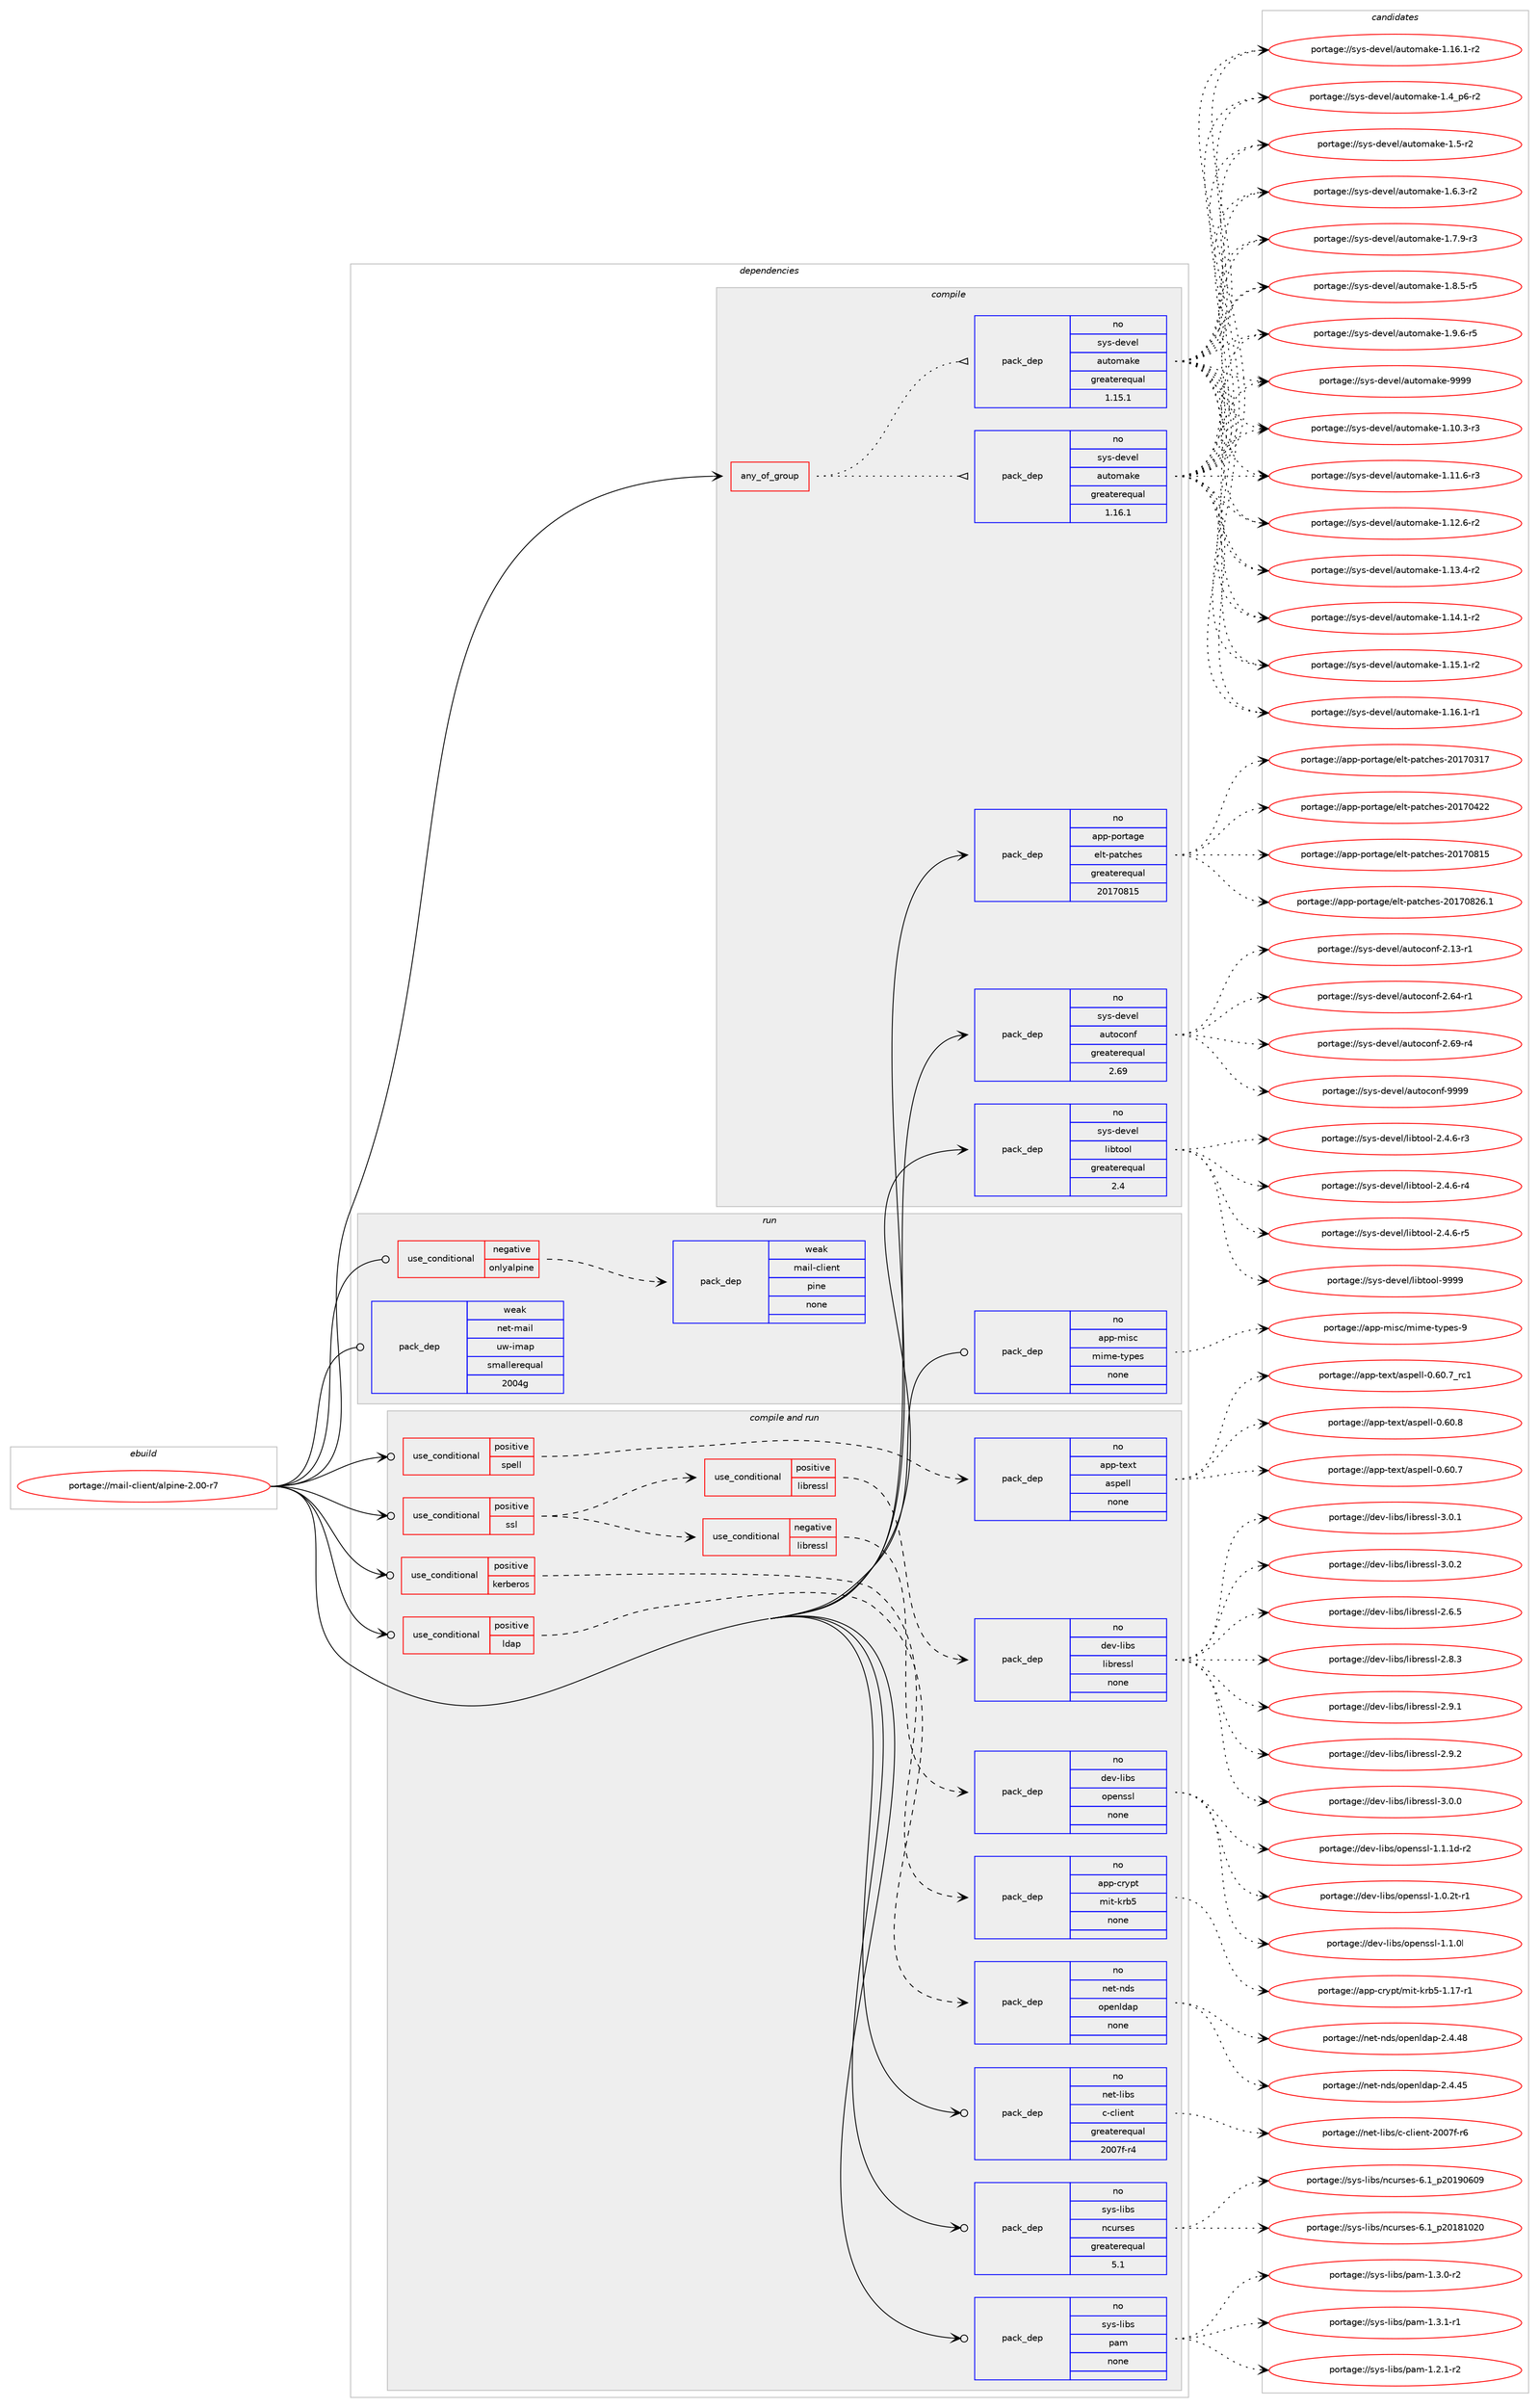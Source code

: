digraph prolog {

# *************
# Graph options
# *************

newrank=true;
concentrate=true;
compound=true;
graph [rankdir=LR,fontname=Helvetica,fontsize=10,ranksep=1.5];#, ranksep=2.5, nodesep=0.2];
edge  [arrowhead=vee];
node  [fontname=Helvetica,fontsize=10];

# **********
# The ebuild
# **********

subgraph cluster_leftcol {
color=gray;
rank=same;
label=<<i>ebuild</i>>;
id [label="portage://mail-client/alpine-2.00-r7", color=red, width=4, href="../mail-client/alpine-2.00-r7.svg"];
}

# ****************
# The dependencies
# ****************

subgraph cluster_midcol {
color=gray;
label=<<i>dependencies</i>>;
subgraph cluster_compile {
fillcolor="#eeeeee";
style=filled;
label=<<i>compile</i>>;
subgraph any4729 {
dependency303645 [label=<<TABLE BORDER="0" CELLBORDER="1" CELLSPACING="0" CELLPADDING="4"><TR><TD CELLPADDING="10">any_of_group</TD></TR></TABLE>>, shape=none, color=red];subgraph pack222570 {
dependency303646 [label=<<TABLE BORDER="0" CELLBORDER="1" CELLSPACING="0" CELLPADDING="4" WIDTH="220"><TR><TD ROWSPAN="6" CELLPADDING="30">pack_dep</TD></TR><TR><TD WIDTH="110">no</TD></TR><TR><TD>sys-devel</TD></TR><TR><TD>automake</TD></TR><TR><TD>greaterequal</TD></TR><TR><TD>1.16.1</TD></TR></TABLE>>, shape=none, color=blue];
}
dependency303645:e -> dependency303646:w [weight=20,style="dotted",arrowhead="oinv"];
subgraph pack222571 {
dependency303647 [label=<<TABLE BORDER="0" CELLBORDER="1" CELLSPACING="0" CELLPADDING="4" WIDTH="220"><TR><TD ROWSPAN="6" CELLPADDING="30">pack_dep</TD></TR><TR><TD WIDTH="110">no</TD></TR><TR><TD>sys-devel</TD></TR><TR><TD>automake</TD></TR><TR><TD>greaterequal</TD></TR><TR><TD>1.15.1</TD></TR></TABLE>>, shape=none, color=blue];
}
dependency303645:e -> dependency303647:w [weight=20,style="dotted",arrowhead="oinv"];
}
id:e -> dependency303645:w [weight=20,style="solid",arrowhead="vee"];
subgraph pack222572 {
dependency303648 [label=<<TABLE BORDER="0" CELLBORDER="1" CELLSPACING="0" CELLPADDING="4" WIDTH="220"><TR><TD ROWSPAN="6" CELLPADDING="30">pack_dep</TD></TR><TR><TD WIDTH="110">no</TD></TR><TR><TD>app-portage</TD></TR><TR><TD>elt-patches</TD></TR><TR><TD>greaterequal</TD></TR><TR><TD>20170815</TD></TR></TABLE>>, shape=none, color=blue];
}
id:e -> dependency303648:w [weight=20,style="solid",arrowhead="vee"];
subgraph pack222573 {
dependency303649 [label=<<TABLE BORDER="0" CELLBORDER="1" CELLSPACING="0" CELLPADDING="4" WIDTH="220"><TR><TD ROWSPAN="6" CELLPADDING="30">pack_dep</TD></TR><TR><TD WIDTH="110">no</TD></TR><TR><TD>sys-devel</TD></TR><TR><TD>autoconf</TD></TR><TR><TD>greaterequal</TD></TR><TR><TD>2.69</TD></TR></TABLE>>, shape=none, color=blue];
}
id:e -> dependency303649:w [weight=20,style="solid",arrowhead="vee"];
subgraph pack222574 {
dependency303650 [label=<<TABLE BORDER="0" CELLBORDER="1" CELLSPACING="0" CELLPADDING="4" WIDTH="220"><TR><TD ROWSPAN="6" CELLPADDING="30">pack_dep</TD></TR><TR><TD WIDTH="110">no</TD></TR><TR><TD>sys-devel</TD></TR><TR><TD>libtool</TD></TR><TR><TD>greaterequal</TD></TR><TR><TD>2.4</TD></TR></TABLE>>, shape=none, color=blue];
}
id:e -> dependency303650:w [weight=20,style="solid",arrowhead="vee"];
}
subgraph cluster_compileandrun {
fillcolor="#eeeeee";
style=filled;
label=<<i>compile and run</i>>;
subgraph cond76245 {
dependency303651 [label=<<TABLE BORDER="0" CELLBORDER="1" CELLSPACING="0" CELLPADDING="4"><TR><TD ROWSPAN="3" CELLPADDING="10">use_conditional</TD></TR><TR><TD>positive</TD></TR><TR><TD>kerberos</TD></TR></TABLE>>, shape=none, color=red];
subgraph pack222575 {
dependency303652 [label=<<TABLE BORDER="0" CELLBORDER="1" CELLSPACING="0" CELLPADDING="4" WIDTH="220"><TR><TD ROWSPAN="6" CELLPADDING="30">pack_dep</TD></TR><TR><TD WIDTH="110">no</TD></TR><TR><TD>app-crypt</TD></TR><TR><TD>mit-krb5</TD></TR><TR><TD>none</TD></TR><TR><TD></TD></TR></TABLE>>, shape=none, color=blue];
}
dependency303651:e -> dependency303652:w [weight=20,style="dashed",arrowhead="vee"];
}
id:e -> dependency303651:w [weight=20,style="solid",arrowhead="odotvee"];
subgraph cond76246 {
dependency303653 [label=<<TABLE BORDER="0" CELLBORDER="1" CELLSPACING="0" CELLPADDING="4"><TR><TD ROWSPAN="3" CELLPADDING="10">use_conditional</TD></TR><TR><TD>positive</TD></TR><TR><TD>ldap</TD></TR></TABLE>>, shape=none, color=red];
subgraph pack222576 {
dependency303654 [label=<<TABLE BORDER="0" CELLBORDER="1" CELLSPACING="0" CELLPADDING="4" WIDTH="220"><TR><TD ROWSPAN="6" CELLPADDING="30">pack_dep</TD></TR><TR><TD WIDTH="110">no</TD></TR><TR><TD>net-nds</TD></TR><TR><TD>openldap</TD></TR><TR><TD>none</TD></TR><TR><TD></TD></TR></TABLE>>, shape=none, color=blue];
}
dependency303653:e -> dependency303654:w [weight=20,style="dashed",arrowhead="vee"];
}
id:e -> dependency303653:w [weight=20,style="solid",arrowhead="odotvee"];
subgraph cond76247 {
dependency303655 [label=<<TABLE BORDER="0" CELLBORDER="1" CELLSPACING="0" CELLPADDING="4"><TR><TD ROWSPAN="3" CELLPADDING="10">use_conditional</TD></TR><TR><TD>positive</TD></TR><TR><TD>spell</TD></TR></TABLE>>, shape=none, color=red];
subgraph pack222577 {
dependency303656 [label=<<TABLE BORDER="0" CELLBORDER="1" CELLSPACING="0" CELLPADDING="4" WIDTH="220"><TR><TD ROWSPAN="6" CELLPADDING="30">pack_dep</TD></TR><TR><TD WIDTH="110">no</TD></TR><TR><TD>app-text</TD></TR><TR><TD>aspell</TD></TR><TR><TD>none</TD></TR><TR><TD></TD></TR></TABLE>>, shape=none, color=blue];
}
dependency303655:e -> dependency303656:w [weight=20,style="dashed",arrowhead="vee"];
}
id:e -> dependency303655:w [weight=20,style="solid",arrowhead="odotvee"];
subgraph cond76248 {
dependency303657 [label=<<TABLE BORDER="0" CELLBORDER="1" CELLSPACING="0" CELLPADDING="4"><TR><TD ROWSPAN="3" CELLPADDING="10">use_conditional</TD></TR><TR><TD>positive</TD></TR><TR><TD>ssl</TD></TR></TABLE>>, shape=none, color=red];
subgraph cond76249 {
dependency303658 [label=<<TABLE BORDER="0" CELLBORDER="1" CELLSPACING="0" CELLPADDING="4"><TR><TD ROWSPAN="3" CELLPADDING="10">use_conditional</TD></TR><TR><TD>negative</TD></TR><TR><TD>libressl</TD></TR></TABLE>>, shape=none, color=red];
subgraph pack222578 {
dependency303659 [label=<<TABLE BORDER="0" CELLBORDER="1" CELLSPACING="0" CELLPADDING="4" WIDTH="220"><TR><TD ROWSPAN="6" CELLPADDING="30">pack_dep</TD></TR><TR><TD WIDTH="110">no</TD></TR><TR><TD>dev-libs</TD></TR><TR><TD>openssl</TD></TR><TR><TD>none</TD></TR><TR><TD></TD></TR></TABLE>>, shape=none, color=blue];
}
dependency303658:e -> dependency303659:w [weight=20,style="dashed",arrowhead="vee"];
}
dependency303657:e -> dependency303658:w [weight=20,style="dashed",arrowhead="vee"];
subgraph cond76250 {
dependency303660 [label=<<TABLE BORDER="0" CELLBORDER="1" CELLSPACING="0" CELLPADDING="4"><TR><TD ROWSPAN="3" CELLPADDING="10">use_conditional</TD></TR><TR><TD>positive</TD></TR><TR><TD>libressl</TD></TR></TABLE>>, shape=none, color=red];
subgraph pack222579 {
dependency303661 [label=<<TABLE BORDER="0" CELLBORDER="1" CELLSPACING="0" CELLPADDING="4" WIDTH="220"><TR><TD ROWSPAN="6" CELLPADDING="30">pack_dep</TD></TR><TR><TD WIDTH="110">no</TD></TR><TR><TD>dev-libs</TD></TR><TR><TD>libressl</TD></TR><TR><TD>none</TD></TR><TR><TD></TD></TR></TABLE>>, shape=none, color=blue];
}
dependency303660:e -> dependency303661:w [weight=20,style="dashed",arrowhead="vee"];
}
dependency303657:e -> dependency303660:w [weight=20,style="dashed",arrowhead="vee"];
}
id:e -> dependency303657:w [weight=20,style="solid",arrowhead="odotvee"];
subgraph pack222580 {
dependency303662 [label=<<TABLE BORDER="0" CELLBORDER="1" CELLSPACING="0" CELLPADDING="4" WIDTH="220"><TR><TD ROWSPAN="6" CELLPADDING="30">pack_dep</TD></TR><TR><TD WIDTH="110">no</TD></TR><TR><TD>net-libs</TD></TR><TR><TD>c-client</TD></TR><TR><TD>greaterequal</TD></TR><TR><TD>2007f-r4</TD></TR></TABLE>>, shape=none, color=blue];
}
id:e -> dependency303662:w [weight=20,style="solid",arrowhead="odotvee"];
subgraph pack222581 {
dependency303663 [label=<<TABLE BORDER="0" CELLBORDER="1" CELLSPACING="0" CELLPADDING="4" WIDTH="220"><TR><TD ROWSPAN="6" CELLPADDING="30">pack_dep</TD></TR><TR><TD WIDTH="110">no</TD></TR><TR><TD>sys-libs</TD></TR><TR><TD>ncurses</TD></TR><TR><TD>greaterequal</TD></TR><TR><TD>5.1</TD></TR></TABLE>>, shape=none, color=blue];
}
id:e -> dependency303663:w [weight=20,style="solid",arrowhead="odotvee"];
subgraph pack222582 {
dependency303664 [label=<<TABLE BORDER="0" CELLBORDER="1" CELLSPACING="0" CELLPADDING="4" WIDTH="220"><TR><TD ROWSPAN="6" CELLPADDING="30">pack_dep</TD></TR><TR><TD WIDTH="110">no</TD></TR><TR><TD>sys-libs</TD></TR><TR><TD>pam</TD></TR><TR><TD>none</TD></TR><TR><TD></TD></TR></TABLE>>, shape=none, color=blue];
}
id:e -> dependency303664:w [weight=20,style="solid",arrowhead="odotvee"];
}
subgraph cluster_run {
fillcolor="#eeeeee";
style=filled;
label=<<i>run</i>>;
subgraph cond76251 {
dependency303665 [label=<<TABLE BORDER="0" CELLBORDER="1" CELLSPACING="0" CELLPADDING="4"><TR><TD ROWSPAN="3" CELLPADDING="10">use_conditional</TD></TR><TR><TD>negative</TD></TR><TR><TD>onlyalpine</TD></TR></TABLE>>, shape=none, color=red];
subgraph pack222583 {
dependency303666 [label=<<TABLE BORDER="0" CELLBORDER="1" CELLSPACING="0" CELLPADDING="4" WIDTH="220"><TR><TD ROWSPAN="6" CELLPADDING="30">pack_dep</TD></TR><TR><TD WIDTH="110">weak</TD></TR><TR><TD>mail-client</TD></TR><TR><TD>pine</TD></TR><TR><TD>none</TD></TR><TR><TD></TD></TR></TABLE>>, shape=none, color=blue];
}
dependency303665:e -> dependency303666:w [weight=20,style="dashed",arrowhead="vee"];
}
id:e -> dependency303665:w [weight=20,style="solid",arrowhead="odot"];
subgraph pack222584 {
dependency303667 [label=<<TABLE BORDER="0" CELLBORDER="1" CELLSPACING="0" CELLPADDING="4" WIDTH="220"><TR><TD ROWSPAN="6" CELLPADDING="30">pack_dep</TD></TR><TR><TD WIDTH="110">no</TD></TR><TR><TD>app-misc</TD></TR><TR><TD>mime-types</TD></TR><TR><TD>none</TD></TR><TR><TD></TD></TR></TABLE>>, shape=none, color=blue];
}
id:e -> dependency303667:w [weight=20,style="solid",arrowhead="odot"];
subgraph pack222585 {
dependency303668 [label=<<TABLE BORDER="0" CELLBORDER="1" CELLSPACING="0" CELLPADDING="4" WIDTH="220"><TR><TD ROWSPAN="6" CELLPADDING="30">pack_dep</TD></TR><TR><TD WIDTH="110">weak</TD></TR><TR><TD>net-mail</TD></TR><TR><TD>uw-imap</TD></TR><TR><TD>smallerequal</TD></TR><TR><TD>2004g</TD></TR></TABLE>>, shape=none, color=blue];
}
id:e -> dependency303668:w [weight=20,style="solid",arrowhead="odot"];
}
}

# **************
# The candidates
# **************

subgraph cluster_choices {
rank=same;
color=gray;
label=<<i>candidates</i>>;

subgraph choice222570 {
color=black;
nodesep=1;
choiceportage11512111545100101118101108479711711611110997107101454946494846514511451 [label="portage://sys-devel/automake-1.10.3-r3", color=red, width=4,href="../sys-devel/automake-1.10.3-r3.svg"];
choiceportage11512111545100101118101108479711711611110997107101454946494946544511451 [label="portage://sys-devel/automake-1.11.6-r3", color=red, width=4,href="../sys-devel/automake-1.11.6-r3.svg"];
choiceportage11512111545100101118101108479711711611110997107101454946495046544511450 [label="portage://sys-devel/automake-1.12.6-r2", color=red, width=4,href="../sys-devel/automake-1.12.6-r2.svg"];
choiceportage11512111545100101118101108479711711611110997107101454946495146524511450 [label="portage://sys-devel/automake-1.13.4-r2", color=red, width=4,href="../sys-devel/automake-1.13.4-r2.svg"];
choiceportage11512111545100101118101108479711711611110997107101454946495246494511450 [label="portage://sys-devel/automake-1.14.1-r2", color=red, width=4,href="../sys-devel/automake-1.14.1-r2.svg"];
choiceportage11512111545100101118101108479711711611110997107101454946495346494511450 [label="portage://sys-devel/automake-1.15.1-r2", color=red, width=4,href="../sys-devel/automake-1.15.1-r2.svg"];
choiceportage11512111545100101118101108479711711611110997107101454946495446494511449 [label="portage://sys-devel/automake-1.16.1-r1", color=red, width=4,href="../sys-devel/automake-1.16.1-r1.svg"];
choiceportage11512111545100101118101108479711711611110997107101454946495446494511450 [label="portage://sys-devel/automake-1.16.1-r2", color=red, width=4,href="../sys-devel/automake-1.16.1-r2.svg"];
choiceportage115121115451001011181011084797117116111109971071014549465295112544511450 [label="portage://sys-devel/automake-1.4_p6-r2", color=red, width=4,href="../sys-devel/automake-1.4_p6-r2.svg"];
choiceportage11512111545100101118101108479711711611110997107101454946534511450 [label="portage://sys-devel/automake-1.5-r2", color=red, width=4,href="../sys-devel/automake-1.5-r2.svg"];
choiceportage115121115451001011181011084797117116111109971071014549465446514511450 [label="portage://sys-devel/automake-1.6.3-r2", color=red, width=4,href="../sys-devel/automake-1.6.3-r2.svg"];
choiceportage115121115451001011181011084797117116111109971071014549465546574511451 [label="portage://sys-devel/automake-1.7.9-r3", color=red, width=4,href="../sys-devel/automake-1.7.9-r3.svg"];
choiceportage115121115451001011181011084797117116111109971071014549465646534511453 [label="portage://sys-devel/automake-1.8.5-r5", color=red, width=4,href="../sys-devel/automake-1.8.5-r5.svg"];
choiceportage115121115451001011181011084797117116111109971071014549465746544511453 [label="portage://sys-devel/automake-1.9.6-r5", color=red, width=4,href="../sys-devel/automake-1.9.6-r5.svg"];
choiceportage115121115451001011181011084797117116111109971071014557575757 [label="portage://sys-devel/automake-9999", color=red, width=4,href="../sys-devel/automake-9999.svg"];
dependency303646:e -> choiceportage11512111545100101118101108479711711611110997107101454946494846514511451:w [style=dotted,weight="100"];
dependency303646:e -> choiceportage11512111545100101118101108479711711611110997107101454946494946544511451:w [style=dotted,weight="100"];
dependency303646:e -> choiceportage11512111545100101118101108479711711611110997107101454946495046544511450:w [style=dotted,weight="100"];
dependency303646:e -> choiceportage11512111545100101118101108479711711611110997107101454946495146524511450:w [style=dotted,weight="100"];
dependency303646:e -> choiceportage11512111545100101118101108479711711611110997107101454946495246494511450:w [style=dotted,weight="100"];
dependency303646:e -> choiceportage11512111545100101118101108479711711611110997107101454946495346494511450:w [style=dotted,weight="100"];
dependency303646:e -> choiceportage11512111545100101118101108479711711611110997107101454946495446494511449:w [style=dotted,weight="100"];
dependency303646:e -> choiceportage11512111545100101118101108479711711611110997107101454946495446494511450:w [style=dotted,weight="100"];
dependency303646:e -> choiceportage115121115451001011181011084797117116111109971071014549465295112544511450:w [style=dotted,weight="100"];
dependency303646:e -> choiceportage11512111545100101118101108479711711611110997107101454946534511450:w [style=dotted,weight="100"];
dependency303646:e -> choiceportage115121115451001011181011084797117116111109971071014549465446514511450:w [style=dotted,weight="100"];
dependency303646:e -> choiceportage115121115451001011181011084797117116111109971071014549465546574511451:w [style=dotted,weight="100"];
dependency303646:e -> choiceportage115121115451001011181011084797117116111109971071014549465646534511453:w [style=dotted,weight="100"];
dependency303646:e -> choiceportage115121115451001011181011084797117116111109971071014549465746544511453:w [style=dotted,weight="100"];
dependency303646:e -> choiceportage115121115451001011181011084797117116111109971071014557575757:w [style=dotted,weight="100"];
}
subgraph choice222571 {
color=black;
nodesep=1;
choiceportage11512111545100101118101108479711711611110997107101454946494846514511451 [label="portage://sys-devel/automake-1.10.3-r3", color=red, width=4,href="../sys-devel/automake-1.10.3-r3.svg"];
choiceportage11512111545100101118101108479711711611110997107101454946494946544511451 [label="portage://sys-devel/automake-1.11.6-r3", color=red, width=4,href="../sys-devel/automake-1.11.6-r3.svg"];
choiceportage11512111545100101118101108479711711611110997107101454946495046544511450 [label="portage://sys-devel/automake-1.12.6-r2", color=red, width=4,href="../sys-devel/automake-1.12.6-r2.svg"];
choiceportage11512111545100101118101108479711711611110997107101454946495146524511450 [label="portage://sys-devel/automake-1.13.4-r2", color=red, width=4,href="../sys-devel/automake-1.13.4-r2.svg"];
choiceportage11512111545100101118101108479711711611110997107101454946495246494511450 [label="portage://sys-devel/automake-1.14.1-r2", color=red, width=4,href="../sys-devel/automake-1.14.1-r2.svg"];
choiceportage11512111545100101118101108479711711611110997107101454946495346494511450 [label="portage://sys-devel/automake-1.15.1-r2", color=red, width=4,href="../sys-devel/automake-1.15.1-r2.svg"];
choiceportage11512111545100101118101108479711711611110997107101454946495446494511449 [label="portage://sys-devel/automake-1.16.1-r1", color=red, width=4,href="../sys-devel/automake-1.16.1-r1.svg"];
choiceportage11512111545100101118101108479711711611110997107101454946495446494511450 [label="portage://sys-devel/automake-1.16.1-r2", color=red, width=4,href="../sys-devel/automake-1.16.1-r2.svg"];
choiceportage115121115451001011181011084797117116111109971071014549465295112544511450 [label="portage://sys-devel/automake-1.4_p6-r2", color=red, width=4,href="../sys-devel/automake-1.4_p6-r2.svg"];
choiceportage11512111545100101118101108479711711611110997107101454946534511450 [label="portage://sys-devel/automake-1.5-r2", color=red, width=4,href="../sys-devel/automake-1.5-r2.svg"];
choiceportage115121115451001011181011084797117116111109971071014549465446514511450 [label="portage://sys-devel/automake-1.6.3-r2", color=red, width=4,href="../sys-devel/automake-1.6.3-r2.svg"];
choiceportage115121115451001011181011084797117116111109971071014549465546574511451 [label="portage://sys-devel/automake-1.7.9-r3", color=red, width=4,href="../sys-devel/automake-1.7.9-r3.svg"];
choiceportage115121115451001011181011084797117116111109971071014549465646534511453 [label="portage://sys-devel/automake-1.8.5-r5", color=red, width=4,href="../sys-devel/automake-1.8.5-r5.svg"];
choiceportage115121115451001011181011084797117116111109971071014549465746544511453 [label="portage://sys-devel/automake-1.9.6-r5", color=red, width=4,href="../sys-devel/automake-1.9.6-r5.svg"];
choiceportage115121115451001011181011084797117116111109971071014557575757 [label="portage://sys-devel/automake-9999", color=red, width=4,href="../sys-devel/automake-9999.svg"];
dependency303647:e -> choiceportage11512111545100101118101108479711711611110997107101454946494846514511451:w [style=dotted,weight="100"];
dependency303647:e -> choiceportage11512111545100101118101108479711711611110997107101454946494946544511451:w [style=dotted,weight="100"];
dependency303647:e -> choiceportage11512111545100101118101108479711711611110997107101454946495046544511450:w [style=dotted,weight="100"];
dependency303647:e -> choiceportage11512111545100101118101108479711711611110997107101454946495146524511450:w [style=dotted,weight="100"];
dependency303647:e -> choiceportage11512111545100101118101108479711711611110997107101454946495246494511450:w [style=dotted,weight="100"];
dependency303647:e -> choiceportage11512111545100101118101108479711711611110997107101454946495346494511450:w [style=dotted,weight="100"];
dependency303647:e -> choiceportage11512111545100101118101108479711711611110997107101454946495446494511449:w [style=dotted,weight="100"];
dependency303647:e -> choiceportage11512111545100101118101108479711711611110997107101454946495446494511450:w [style=dotted,weight="100"];
dependency303647:e -> choiceportage115121115451001011181011084797117116111109971071014549465295112544511450:w [style=dotted,weight="100"];
dependency303647:e -> choiceportage11512111545100101118101108479711711611110997107101454946534511450:w [style=dotted,weight="100"];
dependency303647:e -> choiceportage115121115451001011181011084797117116111109971071014549465446514511450:w [style=dotted,weight="100"];
dependency303647:e -> choiceportage115121115451001011181011084797117116111109971071014549465546574511451:w [style=dotted,weight="100"];
dependency303647:e -> choiceportage115121115451001011181011084797117116111109971071014549465646534511453:w [style=dotted,weight="100"];
dependency303647:e -> choiceportage115121115451001011181011084797117116111109971071014549465746544511453:w [style=dotted,weight="100"];
dependency303647:e -> choiceportage115121115451001011181011084797117116111109971071014557575757:w [style=dotted,weight="100"];
}
subgraph choice222572 {
color=black;
nodesep=1;
choiceportage97112112451121111141169710310147101108116451129711699104101115455048495548514955 [label="portage://app-portage/elt-patches-20170317", color=red, width=4,href="../app-portage/elt-patches-20170317.svg"];
choiceportage97112112451121111141169710310147101108116451129711699104101115455048495548525050 [label="portage://app-portage/elt-patches-20170422", color=red, width=4,href="../app-portage/elt-patches-20170422.svg"];
choiceportage97112112451121111141169710310147101108116451129711699104101115455048495548564953 [label="portage://app-portage/elt-patches-20170815", color=red, width=4,href="../app-portage/elt-patches-20170815.svg"];
choiceportage971121124511211111411697103101471011081164511297116991041011154550484955485650544649 [label="portage://app-portage/elt-patches-20170826.1", color=red, width=4,href="../app-portage/elt-patches-20170826.1.svg"];
dependency303648:e -> choiceportage97112112451121111141169710310147101108116451129711699104101115455048495548514955:w [style=dotted,weight="100"];
dependency303648:e -> choiceportage97112112451121111141169710310147101108116451129711699104101115455048495548525050:w [style=dotted,weight="100"];
dependency303648:e -> choiceportage97112112451121111141169710310147101108116451129711699104101115455048495548564953:w [style=dotted,weight="100"];
dependency303648:e -> choiceportage971121124511211111411697103101471011081164511297116991041011154550484955485650544649:w [style=dotted,weight="100"];
}
subgraph choice222573 {
color=black;
nodesep=1;
choiceportage1151211154510010111810110847971171161119911111010245504649514511449 [label="portage://sys-devel/autoconf-2.13-r1", color=red, width=4,href="../sys-devel/autoconf-2.13-r1.svg"];
choiceportage1151211154510010111810110847971171161119911111010245504654524511449 [label="portage://sys-devel/autoconf-2.64-r1", color=red, width=4,href="../sys-devel/autoconf-2.64-r1.svg"];
choiceportage1151211154510010111810110847971171161119911111010245504654574511452 [label="portage://sys-devel/autoconf-2.69-r4", color=red, width=4,href="../sys-devel/autoconf-2.69-r4.svg"];
choiceportage115121115451001011181011084797117116111991111101024557575757 [label="portage://sys-devel/autoconf-9999", color=red, width=4,href="../sys-devel/autoconf-9999.svg"];
dependency303649:e -> choiceportage1151211154510010111810110847971171161119911111010245504649514511449:w [style=dotted,weight="100"];
dependency303649:e -> choiceportage1151211154510010111810110847971171161119911111010245504654524511449:w [style=dotted,weight="100"];
dependency303649:e -> choiceportage1151211154510010111810110847971171161119911111010245504654574511452:w [style=dotted,weight="100"];
dependency303649:e -> choiceportage115121115451001011181011084797117116111991111101024557575757:w [style=dotted,weight="100"];
}
subgraph choice222574 {
color=black;
nodesep=1;
choiceportage1151211154510010111810110847108105981161111111084550465246544511451 [label="portage://sys-devel/libtool-2.4.6-r3", color=red, width=4,href="../sys-devel/libtool-2.4.6-r3.svg"];
choiceportage1151211154510010111810110847108105981161111111084550465246544511452 [label="portage://sys-devel/libtool-2.4.6-r4", color=red, width=4,href="../sys-devel/libtool-2.4.6-r4.svg"];
choiceportage1151211154510010111810110847108105981161111111084550465246544511453 [label="portage://sys-devel/libtool-2.4.6-r5", color=red, width=4,href="../sys-devel/libtool-2.4.6-r5.svg"];
choiceportage1151211154510010111810110847108105981161111111084557575757 [label="portage://sys-devel/libtool-9999", color=red, width=4,href="../sys-devel/libtool-9999.svg"];
dependency303650:e -> choiceportage1151211154510010111810110847108105981161111111084550465246544511451:w [style=dotted,weight="100"];
dependency303650:e -> choiceportage1151211154510010111810110847108105981161111111084550465246544511452:w [style=dotted,weight="100"];
dependency303650:e -> choiceportage1151211154510010111810110847108105981161111111084550465246544511453:w [style=dotted,weight="100"];
dependency303650:e -> choiceportage1151211154510010111810110847108105981161111111084557575757:w [style=dotted,weight="100"];
}
subgraph choice222575 {
color=black;
nodesep=1;
choiceportage9711211245991141211121164710910511645107114985345494649554511449 [label="portage://app-crypt/mit-krb5-1.17-r1", color=red, width=4,href="../app-crypt/mit-krb5-1.17-r1.svg"];
dependency303652:e -> choiceportage9711211245991141211121164710910511645107114985345494649554511449:w [style=dotted,weight="100"];
}
subgraph choice222576 {
color=black;
nodesep=1;
choiceportage11010111645110100115471111121011101081009711245504652465253 [label="portage://net-nds/openldap-2.4.45", color=red, width=4,href="../net-nds/openldap-2.4.45.svg"];
choiceportage11010111645110100115471111121011101081009711245504652465256 [label="portage://net-nds/openldap-2.4.48", color=red, width=4,href="../net-nds/openldap-2.4.48.svg"];
dependency303654:e -> choiceportage11010111645110100115471111121011101081009711245504652465253:w [style=dotted,weight="100"];
dependency303654:e -> choiceportage11010111645110100115471111121011101081009711245504652465256:w [style=dotted,weight="100"];
}
subgraph choice222577 {
color=black;
nodesep=1;
choiceportage9711211245116101120116479711511210110810845484654484655 [label="portage://app-text/aspell-0.60.7", color=red, width=4,href="../app-text/aspell-0.60.7.svg"];
choiceportage9711211245116101120116479711511210110810845484654484655951149949 [label="portage://app-text/aspell-0.60.7_rc1", color=red, width=4,href="../app-text/aspell-0.60.7_rc1.svg"];
choiceportage9711211245116101120116479711511210110810845484654484656 [label="portage://app-text/aspell-0.60.8", color=red, width=4,href="../app-text/aspell-0.60.8.svg"];
dependency303656:e -> choiceportage9711211245116101120116479711511210110810845484654484655:w [style=dotted,weight="100"];
dependency303656:e -> choiceportage9711211245116101120116479711511210110810845484654484655951149949:w [style=dotted,weight="100"];
dependency303656:e -> choiceportage9711211245116101120116479711511210110810845484654484656:w [style=dotted,weight="100"];
}
subgraph choice222578 {
color=black;
nodesep=1;
choiceportage1001011184510810598115471111121011101151151084549464846501164511449 [label="portage://dev-libs/openssl-1.0.2t-r1", color=red, width=4,href="../dev-libs/openssl-1.0.2t-r1.svg"];
choiceportage100101118451081059811547111112101110115115108454946494648108 [label="portage://dev-libs/openssl-1.1.0l", color=red, width=4,href="../dev-libs/openssl-1.1.0l.svg"];
choiceportage1001011184510810598115471111121011101151151084549464946491004511450 [label="portage://dev-libs/openssl-1.1.1d-r2", color=red, width=4,href="../dev-libs/openssl-1.1.1d-r2.svg"];
dependency303659:e -> choiceportage1001011184510810598115471111121011101151151084549464846501164511449:w [style=dotted,weight="100"];
dependency303659:e -> choiceportage100101118451081059811547111112101110115115108454946494648108:w [style=dotted,weight="100"];
dependency303659:e -> choiceportage1001011184510810598115471111121011101151151084549464946491004511450:w [style=dotted,weight="100"];
}
subgraph choice222579 {
color=black;
nodesep=1;
choiceportage10010111845108105981154710810598114101115115108455046544653 [label="portage://dev-libs/libressl-2.6.5", color=red, width=4,href="../dev-libs/libressl-2.6.5.svg"];
choiceportage10010111845108105981154710810598114101115115108455046564651 [label="portage://dev-libs/libressl-2.8.3", color=red, width=4,href="../dev-libs/libressl-2.8.3.svg"];
choiceportage10010111845108105981154710810598114101115115108455046574649 [label="portage://dev-libs/libressl-2.9.1", color=red, width=4,href="../dev-libs/libressl-2.9.1.svg"];
choiceportage10010111845108105981154710810598114101115115108455046574650 [label="portage://dev-libs/libressl-2.9.2", color=red, width=4,href="../dev-libs/libressl-2.9.2.svg"];
choiceportage10010111845108105981154710810598114101115115108455146484648 [label="portage://dev-libs/libressl-3.0.0", color=red, width=4,href="../dev-libs/libressl-3.0.0.svg"];
choiceportage10010111845108105981154710810598114101115115108455146484649 [label="portage://dev-libs/libressl-3.0.1", color=red, width=4,href="../dev-libs/libressl-3.0.1.svg"];
choiceportage10010111845108105981154710810598114101115115108455146484650 [label="portage://dev-libs/libressl-3.0.2", color=red, width=4,href="../dev-libs/libressl-3.0.2.svg"];
dependency303661:e -> choiceportage10010111845108105981154710810598114101115115108455046544653:w [style=dotted,weight="100"];
dependency303661:e -> choiceportage10010111845108105981154710810598114101115115108455046564651:w [style=dotted,weight="100"];
dependency303661:e -> choiceportage10010111845108105981154710810598114101115115108455046574649:w [style=dotted,weight="100"];
dependency303661:e -> choiceportage10010111845108105981154710810598114101115115108455046574650:w [style=dotted,weight="100"];
dependency303661:e -> choiceportage10010111845108105981154710810598114101115115108455146484648:w [style=dotted,weight="100"];
dependency303661:e -> choiceportage10010111845108105981154710810598114101115115108455146484649:w [style=dotted,weight="100"];
dependency303661:e -> choiceportage10010111845108105981154710810598114101115115108455146484650:w [style=dotted,weight="100"];
}
subgraph choice222580 {
color=black;
nodesep=1;
choiceportage11010111645108105981154799459910810510111011645504848551024511454 [label="portage://net-libs/c-client-2007f-r6", color=red, width=4,href="../net-libs/c-client-2007f-r6.svg"];
dependency303662:e -> choiceportage11010111645108105981154799459910810510111011645504848551024511454:w [style=dotted,weight="100"];
}
subgraph choice222581 {
color=black;
nodesep=1;
choiceportage1151211154510810598115471109911711411510111545544649951125048495649485048 [label="portage://sys-libs/ncurses-6.1_p20181020", color=red, width=4,href="../sys-libs/ncurses-6.1_p20181020.svg"];
choiceportage1151211154510810598115471109911711411510111545544649951125048495748544857 [label="portage://sys-libs/ncurses-6.1_p20190609", color=red, width=4,href="../sys-libs/ncurses-6.1_p20190609.svg"];
dependency303663:e -> choiceportage1151211154510810598115471109911711411510111545544649951125048495649485048:w [style=dotted,weight="100"];
dependency303663:e -> choiceportage1151211154510810598115471109911711411510111545544649951125048495748544857:w [style=dotted,weight="100"];
}
subgraph choice222582 {
color=black;
nodesep=1;
choiceportage115121115451081059811547112971094549465046494511450 [label="portage://sys-libs/pam-1.2.1-r2", color=red, width=4,href="../sys-libs/pam-1.2.1-r2.svg"];
choiceportage115121115451081059811547112971094549465146484511450 [label="portage://sys-libs/pam-1.3.0-r2", color=red, width=4,href="../sys-libs/pam-1.3.0-r2.svg"];
choiceportage115121115451081059811547112971094549465146494511449 [label="portage://sys-libs/pam-1.3.1-r1", color=red, width=4,href="../sys-libs/pam-1.3.1-r1.svg"];
dependency303664:e -> choiceportage115121115451081059811547112971094549465046494511450:w [style=dotted,weight="100"];
dependency303664:e -> choiceportage115121115451081059811547112971094549465146484511450:w [style=dotted,weight="100"];
dependency303664:e -> choiceportage115121115451081059811547112971094549465146494511449:w [style=dotted,weight="100"];
}
subgraph choice222583 {
color=black;
nodesep=1;
}
subgraph choice222584 {
color=black;
nodesep=1;
choiceportage97112112451091051159947109105109101451161211121011154557 [label="portage://app-misc/mime-types-9", color=red, width=4,href="../app-misc/mime-types-9.svg"];
dependency303667:e -> choiceportage97112112451091051159947109105109101451161211121011154557:w [style=dotted,weight="100"];
}
subgraph choice222585 {
color=black;
nodesep=1;
}
}

}
